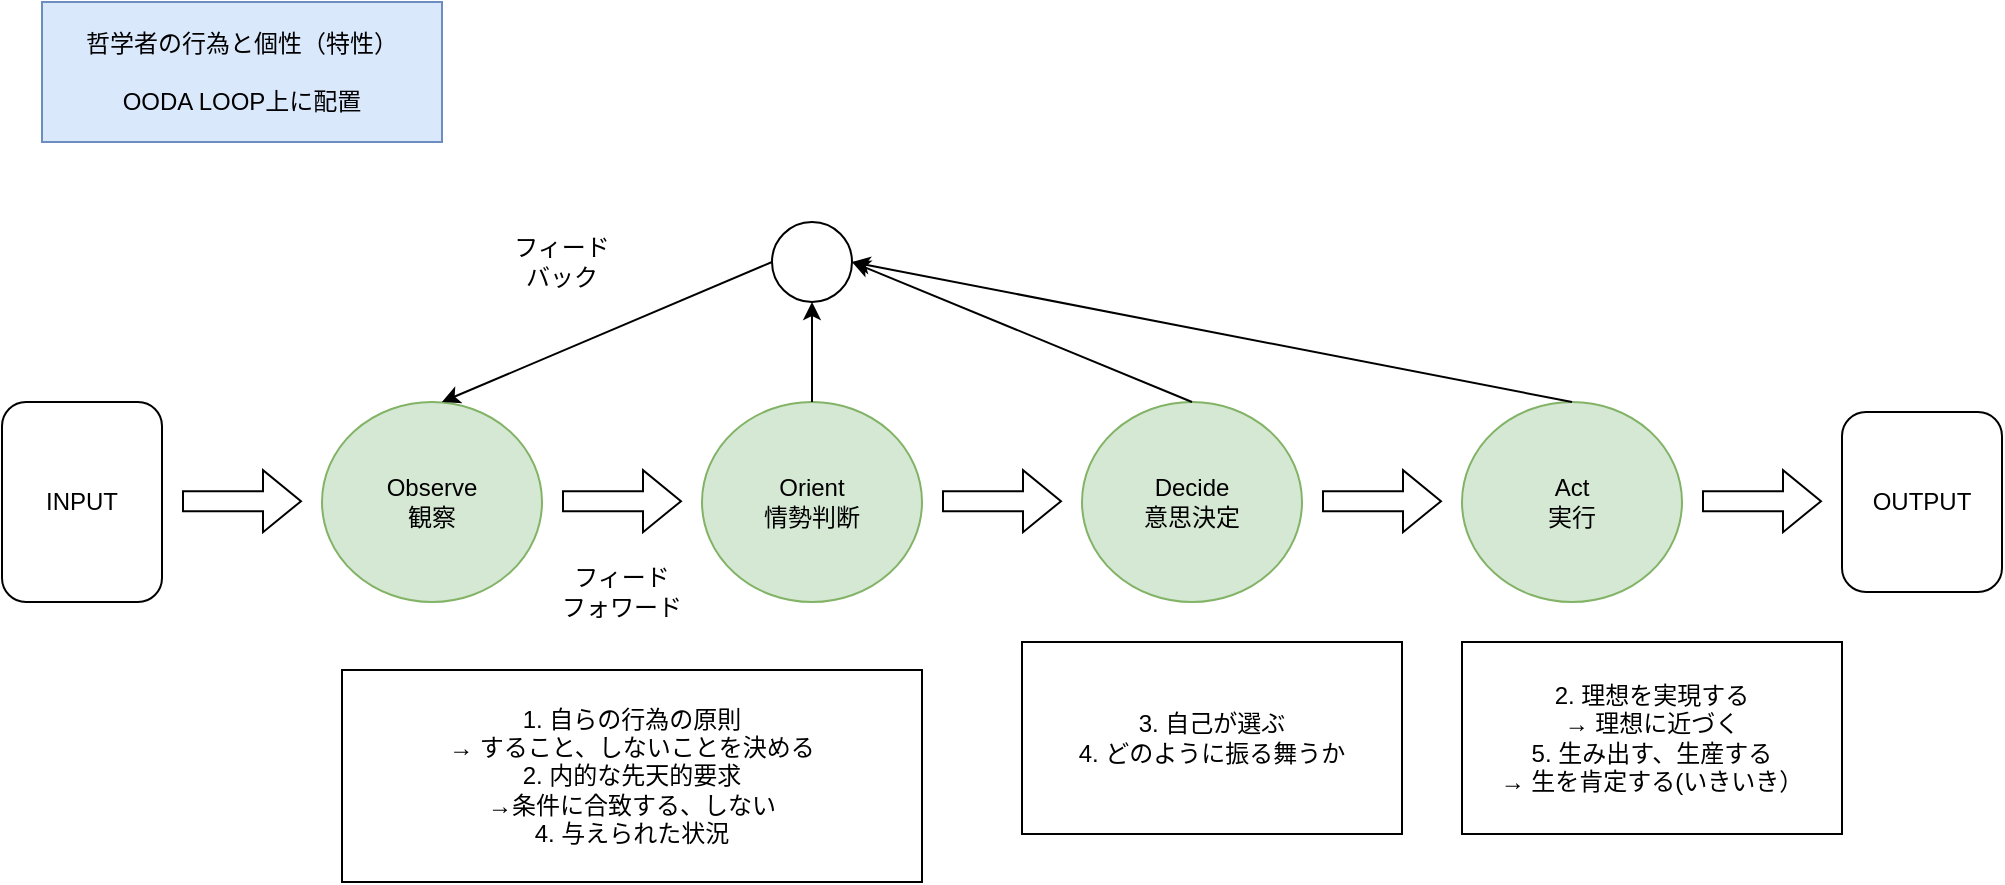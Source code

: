 <mxfile version="26.2.14">
  <diagram name="ページ1" id="ZgB-vDMlEkzfdVvJ_r_G">
    <mxGraphModel dx="1343" dy="821" grid="1" gridSize="10" guides="1" tooltips="1" connect="1" arrows="1" fold="1" page="1" pageScale="1" pageWidth="1169" pageHeight="827" math="0" shadow="0">
      <root>
        <mxCell id="0" />
        <mxCell id="1" parent="0" />
        <mxCell id="f6-fJL4klEwai7N9noOa-1" value="哲学者の行為と個性（特性）&lt;div&gt;&lt;br&gt;&lt;/div&gt;&lt;div&gt;OODA LOOP上に配置&lt;/div&gt;" style="text;html=1;align=center;verticalAlign=middle;whiteSpace=wrap;rounded=0;fillColor=#dae8fc;strokeColor=#6c8ebf;" vertex="1" parent="1">
          <mxGeometry x="60" y="80" width="200" height="70" as="geometry" />
        </mxCell>
        <mxCell id="f6-fJL4klEwai7N9noOa-2" value="Orient&lt;div&gt;情勢判断&lt;/div&gt;" style="ellipse;whiteSpace=wrap;html=1;fillColor=#d5e8d4;strokeColor=#82b366;" vertex="1" parent="1">
          <mxGeometry x="390" y="280" width="110" height="100" as="geometry" />
        </mxCell>
        <mxCell id="f6-fJL4klEwai7N9noOa-3" value="Observe&lt;div&gt;観察&lt;/div&gt;" style="ellipse;whiteSpace=wrap;html=1;fillColor=#d5e8d4;strokeColor=#82b366;" vertex="1" parent="1">
          <mxGeometry x="200" y="280" width="110" height="100" as="geometry" />
        </mxCell>
        <mxCell id="f6-fJL4klEwai7N9noOa-4" value="Decide&lt;div&gt;意思決定&lt;/div&gt;" style="ellipse;whiteSpace=wrap;html=1;fillColor=#d5e8d4;strokeColor=#82b366;" vertex="1" parent="1">
          <mxGeometry x="580" y="280" width="110" height="100" as="geometry" />
        </mxCell>
        <mxCell id="f6-fJL4klEwai7N9noOa-5" value="INPUT" style="rounded=1;whiteSpace=wrap;html=1;" vertex="1" parent="1">
          <mxGeometry x="40" y="280" width="80" height="100" as="geometry" />
        </mxCell>
        <mxCell id="f6-fJL4klEwai7N9noOa-6" value="OUTPUT" style="rounded=1;whiteSpace=wrap;html=1;" vertex="1" parent="1">
          <mxGeometry x="960" y="285" width="80" height="90" as="geometry" />
        </mxCell>
        <mxCell id="f6-fJL4klEwai7N9noOa-7" value="" style="ellipse;whiteSpace=wrap;html=1;aspect=fixed;" vertex="1" parent="1">
          <mxGeometry x="425" y="190" width="40" height="40" as="geometry" />
        </mxCell>
        <mxCell id="f6-fJL4klEwai7N9noOa-8" value="Act&lt;div&gt;実行&lt;/div&gt;" style="ellipse;whiteSpace=wrap;html=1;fillColor=#d5e8d4;strokeColor=#82b366;" vertex="1" parent="1">
          <mxGeometry x="770" y="280" width="110" height="100" as="geometry" />
        </mxCell>
        <mxCell id="f6-fJL4klEwai7N9noOa-9" value="" style="shape=flexArrow;endArrow=classic;html=1;rounded=0;" edge="1" parent="1">
          <mxGeometry width="50" height="50" relative="1" as="geometry">
            <mxPoint x="130" y="329.58" as="sourcePoint" />
            <mxPoint x="190" y="329.58" as="targetPoint" />
          </mxGeometry>
        </mxCell>
        <mxCell id="f6-fJL4klEwai7N9noOa-10" value="" style="shape=flexArrow;endArrow=classic;html=1;rounded=0;" edge="1" parent="1">
          <mxGeometry width="50" height="50" relative="1" as="geometry">
            <mxPoint x="320" y="329.58" as="sourcePoint" />
            <mxPoint x="380" y="329.58" as="targetPoint" />
          </mxGeometry>
        </mxCell>
        <mxCell id="f6-fJL4klEwai7N9noOa-11" value="" style="shape=flexArrow;endArrow=classic;html=1;rounded=0;" edge="1" parent="1">
          <mxGeometry width="50" height="50" relative="1" as="geometry">
            <mxPoint x="510" y="329.58" as="sourcePoint" />
            <mxPoint x="570" y="329.58" as="targetPoint" />
          </mxGeometry>
        </mxCell>
        <mxCell id="f6-fJL4klEwai7N9noOa-12" value="" style="shape=flexArrow;endArrow=classic;html=1;rounded=0;" edge="1" parent="1">
          <mxGeometry width="50" height="50" relative="1" as="geometry">
            <mxPoint x="700" y="329.58" as="sourcePoint" />
            <mxPoint x="760" y="329.58" as="targetPoint" />
          </mxGeometry>
        </mxCell>
        <mxCell id="f6-fJL4klEwai7N9noOa-13" value="" style="shape=flexArrow;endArrow=classic;html=1;rounded=0;" edge="1" parent="1">
          <mxGeometry width="50" height="50" relative="1" as="geometry">
            <mxPoint x="890" y="329.58" as="sourcePoint" />
            <mxPoint x="950" y="329.58" as="targetPoint" />
          </mxGeometry>
        </mxCell>
        <mxCell id="f6-fJL4klEwai7N9noOa-14" value="" style="endArrow=classic;html=1;rounded=0;entryX=0.545;entryY=0;entryDx=0;entryDy=0;entryPerimeter=0;exitX=0;exitY=0.5;exitDx=0;exitDy=0;" edge="1" parent="1" source="f6-fJL4klEwai7N9noOa-7" target="f6-fJL4klEwai7N9noOa-3">
          <mxGeometry width="50" height="50" relative="1" as="geometry">
            <mxPoint x="350" y="210" as="sourcePoint" />
            <mxPoint x="400" y="160" as="targetPoint" />
          </mxGeometry>
        </mxCell>
        <mxCell id="f6-fJL4klEwai7N9noOa-15" value="フィードバック" style="text;html=1;align=center;verticalAlign=middle;whiteSpace=wrap;rounded=0;" vertex="1" parent="1">
          <mxGeometry x="290" y="195" width="60" height="30" as="geometry" />
        </mxCell>
        <mxCell id="f6-fJL4klEwai7N9noOa-16" value="" style="endArrow=classic;html=1;rounded=0;entryX=0.5;entryY=1;entryDx=0;entryDy=0;exitX=0.5;exitY=0;exitDx=0;exitDy=0;" edge="1" parent="1" source="f6-fJL4klEwai7N9noOa-2" target="f6-fJL4klEwai7N9noOa-7">
          <mxGeometry width="50" height="50" relative="1" as="geometry">
            <mxPoint x="585" y="260" as="sourcePoint" />
            <mxPoint x="420" y="330" as="targetPoint" />
          </mxGeometry>
        </mxCell>
        <mxCell id="f6-fJL4klEwai7N9noOa-17" value="" style="endArrow=classic;html=1;rounded=0;entryX=1;entryY=0.5;entryDx=0;entryDy=0;exitX=0.5;exitY=0;exitDx=0;exitDy=0;" edge="1" parent="1" source="f6-fJL4klEwai7N9noOa-4" target="f6-fJL4klEwai7N9noOa-7">
          <mxGeometry width="50" height="50" relative="1" as="geometry">
            <mxPoint x="610" y="260" as="sourcePoint" />
            <mxPoint x="610" y="210" as="targetPoint" />
          </mxGeometry>
        </mxCell>
        <mxCell id="f6-fJL4klEwai7N9noOa-18" value="" style="endArrow=classic;html=1;rounded=0;entryX=1;entryY=0.5;entryDx=0;entryDy=0;exitX=0.5;exitY=0;exitDx=0;exitDy=0;" edge="1" parent="1" source="f6-fJL4klEwai7N9noOa-8" target="f6-fJL4klEwai7N9noOa-7">
          <mxGeometry width="50" height="50" relative="1" as="geometry">
            <mxPoint x="800" y="260" as="sourcePoint" />
            <mxPoint x="610" y="210" as="targetPoint" />
          </mxGeometry>
        </mxCell>
        <mxCell id="f6-fJL4klEwai7N9noOa-19" value="フィード&lt;div&gt;フォワード&lt;/div&gt;" style="text;html=1;align=center;verticalAlign=middle;whiteSpace=wrap;rounded=0;" vertex="1" parent="1">
          <mxGeometry x="310" y="360" width="80" height="30" as="geometry" />
        </mxCell>
        <mxCell id="f6-fJL4klEwai7N9noOa-20" value="1. 自らの行為の原則&lt;div&gt;→ すること、しないことを決める&lt;/div&gt;&lt;div&gt;2. 内的な先天的要求&lt;/div&gt;&lt;div&gt;→条件に合致する、しない&lt;/div&gt;&lt;div&gt;4. 与えられた状況&lt;/div&gt;" style="rounded=0;whiteSpace=wrap;html=1;" vertex="1" parent="1">
          <mxGeometry x="210" y="414" width="290" height="106" as="geometry" />
        </mxCell>
        <mxCell id="f6-fJL4klEwai7N9noOa-21" value="&lt;div&gt;&lt;span style=&quot;background-color: transparent; color: light-dark(rgb(0, 0, 0), rgb(255, 255, 255));&quot;&gt;3. 自己が選ぶ&lt;/span&gt;&lt;/div&gt;&lt;div&gt;4. どのように振る舞うか&lt;/div&gt;" style="rounded=0;whiteSpace=wrap;html=1;" vertex="1" parent="1">
          <mxGeometry x="550" y="400" width="190" height="96" as="geometry" />
        </mxCell>
        <mxCell id="f6-fJL4klEwai7N9noOa-22" value="&lt;div&gt;2. 理想を実現する&lt;/div&gt;&lt;div&gt;→ 理想に近づく&lt;/div&gt;5. 生み出す、生産する&lt;div&gt;→ 生を肯定する(いきいき）&lt;/div&gt;" style="rounded=0;whiteSpace=wrap;html=1;" vertex="1" parent="1">
          <mxGeometry x="770" y="400" width="190" height="96" as="geometry" />
        </mxCell>
      </root>
    </mxGraphModel>
  </diagram>
</mxfile>
